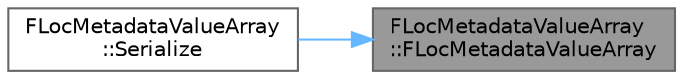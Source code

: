 digraph "FLocMetadataValueArray::FLocMetadataValueArray"
{
 // INTERACTIVE_SVG=YES
 // LATEX_PDF_SIZE
  bgcolor="transparent";
  edge [fontname=Helvetica,fontsize=10,labelfontname=Helvetica,labelfontsize=10];
  node [fontname=Helvetica,fontsize=10,shape=box,height=0.2,width=0.4];
  rankdir="RL";
  Node1 [id="Node000001",label="FLocMetadataValueArray\l::FLocMetadataValueArray",height=0.2,width=0.4,color="gray40", fillcolor="grey60", style="filled", fontcolor="black",tooltip=" "];
  Node1 -> Node2 [id="edge1_Node000001_Node000002",dir="back",color="steelblue1",style="solid",tooltip=" "];
  Node2 [id="Node000002",label="FLocMetadataValueArray\l::Serialize",height=0.2,width=0.4,color="grey40", fillcolor="white", style="filled",URL="$d6/d6c/classFLocMetadataValueArray.html#a89f6ec005f527fe983238f5035dfb08f",tooltip=" "];
}

